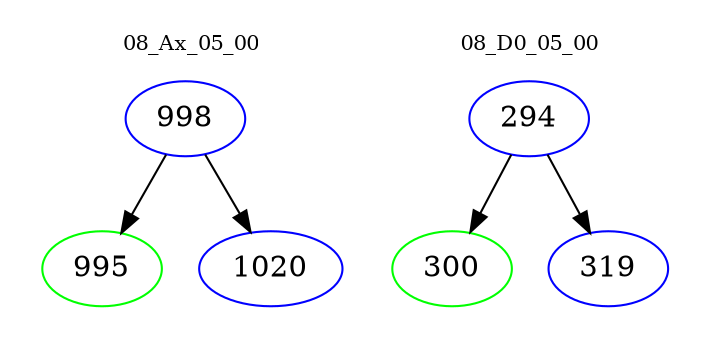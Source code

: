 digraph{
subgraph cluster_0 {
color = white
label = "08_Ax_05_00";
fontsize=10;
T0_998 [label="998", color="blue"]
T0_998 -> T0_995 [color="black"]
T0_995 [label="995", color="green"]
T0_998 -> T0_1020 [color="black"]
T0_1020 [label="1020", color="blue"]
}
subgraph cluster_1 {
color = white
label = "08_D0_05_00";
fontsize=10;
T1_294 [label="294", color="blue"]
T1_294 -> T1_300 [color="black"]
T1_300 [label="300", color="green"]
T1_294 -> T1_319 [color="black"]
T1_319 [label="319", color="blue"]
}
}
